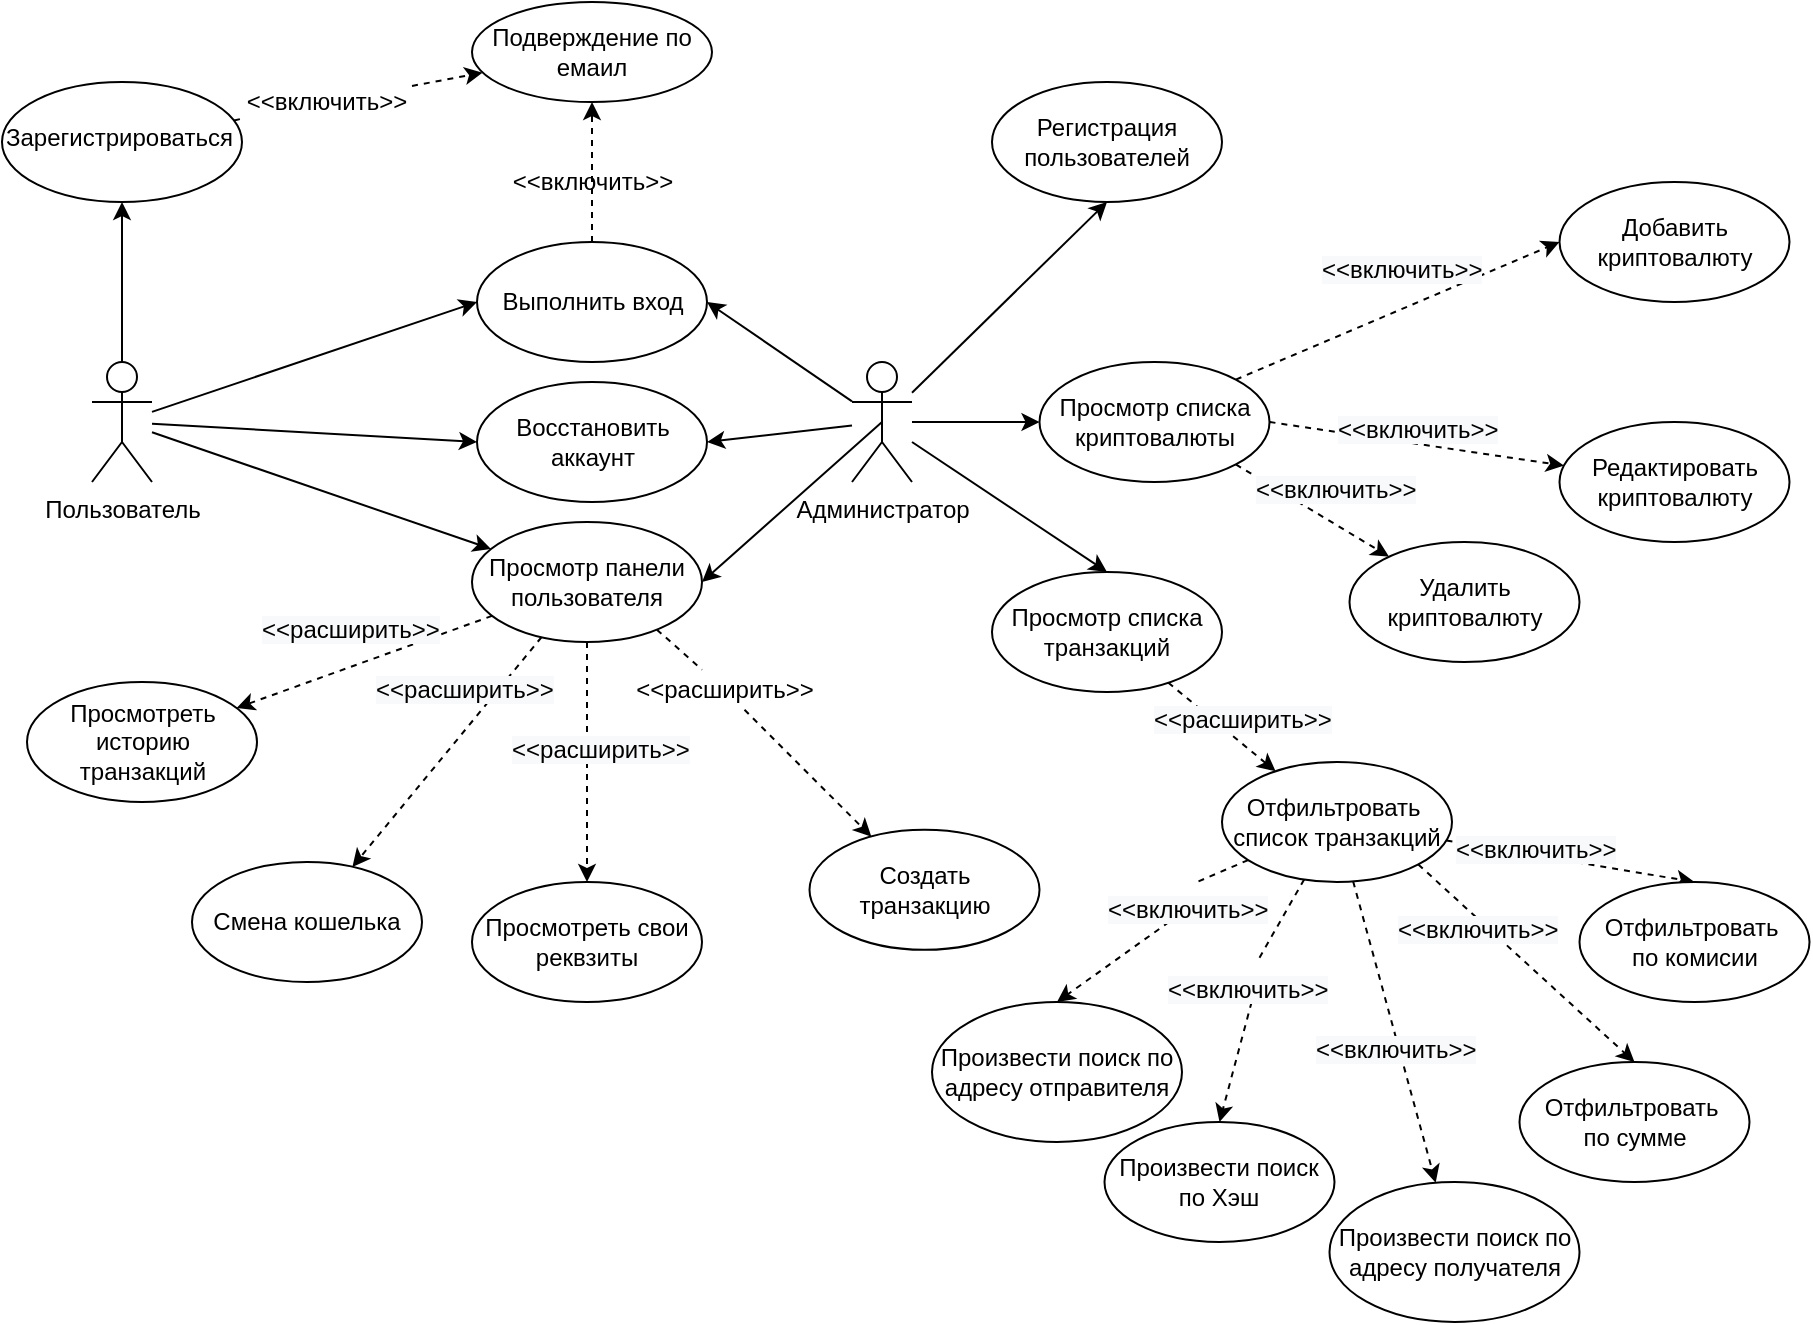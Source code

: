 <mxfile version="19.0.0" type="device"><diagram id="E-o3Zvo1BFRVmq6ydWoK" name="Page-1"><mxGraphModel dx="408" dy="370" grid="1" gridSize="10" guides="1" tooltips="1" connect="1" arrows="1" fold="1" page="1" pageScale="1" pageWidth="827" pageHeight="1169" math="0" shadow="0"><root><mxCell id="0"/><mxCell id="1" parent="0"/><mxCell id="gC3D06uB03Yzg-YroKgv-25" value="" style="edgeStyle=none;orthogonalLoop=1;jettySize=auto;html=1;strokeWidth=1;" parent="1" source="gC3D06uB03Yzg-YroKgv-1" target="gC3D06uB03Yzg-YroKgv-24" edge="1"><mxGeometry relative="1" as="geometry"/></mxCell><mxCell id="gC3D06uB03Yzg-YroKgv-29" style="edgeStyle=none;orthogonalLoop=1;jettySize=auto;html=1;entryX=0;entryY=0.5;entryDx=0;entryDy=0;strokeWidth=1;" parent="1" source="gC3D06uB03Yzg-YroKgv-1" target="gC3D06uB03Yzg-YroKgv-3" edge="1"><mxGeometry relative="1" as="geometry"/></mxCell><mxCell id="gC3D06uB03Yzg-YroKgv-31" style="edgeStyle=none;orthogonalLoop=1;jettySize=auto;html=1;strokeWidth=1;" parent="1" source="gC3D06uB03Yzg-YroKgv-1" target="gC3D06uB03Yzg-YroKgv-12" edge="1"><mxGeometry relative="1" as="geometry"/></mxCell><mxCell id="YKgdckQGA0ZlOExgWlBM-35" style="edgeStyle=none;rounded=0;jumpStyle=none;jumpSize=0;orthogonalLoop=1;jettySize=auto;html=1;entryX=0;entryY=0.5;entryDx=0;entryDy=0;startArrow=none;startFill=0;endArrow=classic;endFill=1;strokeWidth=1;" edge="1" parent="1" source="gC3D06uB03Yzg-YroKgv-1" target="YKgdckQGA0ZlOExgWlBM-33"><mxGeometry relative="1" as="geometry"/></mxCell><mxCell id="gC3D06uB03Yzg-YroKgv-1" value="Пользователь" style="shape=umlActor;verticalLabelPosition=bottom;verticalAlign=top;html=1;outlineConnect=0;" parent="1" vertex="1"><mxGeometry x="90" y="190" width="30" height="60" as="geometry"/></mxCell><mxCell id="gC3D06uB03Yzg-YroKgv-30" style="edgeStyle=none;orthogonalLoop=1;jettySize=auto;html=1;entryX=1;entryY=0.5;entryDx=0;entryDy=0;strokeWidth=1;" parent="1" source="gC3D06uB03Yzg-YroKgv-2" target="gC3D06uB03Yzg-YroKgv-3" edge="1"><mxGeometry relative="1" as="geometry"/></mxCell><mxCell id="gC3D06uB03Yzg-YroKgv-32" style="edgeStyle=none;orthogonalLoop=1;jettySize=auto;html=1;exitX=0.5;exitY=0.5;exitDx=0;exitDy=0;exitPerimeter=0;entryX=1;entryY=0.5;entryDx=0;entryDy=0;strokeWidth=1;" parent="1" source="gC3D06uB03Yzg-YroKgv-2" target="gC3D06uB03Yzg-YroKgv-12" edge="1"><mxGeometry relative="1" as="geometry"/></mxCell><mxCell id="gC3D06uB03Yzg-YroKgv-34" style="edgeStyle=none;orthogonalLoop=1;jettySize=auto;html=1;entryX=0;entryY=0.5;entryDx=0;entryDy=0;strokeWidth=1;" parent="1" source="gC3D06uB03Yzg-YroKgv-2" target="gC3D06uB03Yzg-YroKgv-33" edge="1"><mxGeometry relative="1" as="geometry"/></mxCell><mxCell id="YKgdckQGA0ZlOExgWlBM-3" style="rounded=0;jumpStyle=none;jumpSize=0;orthogonalLoop=1;jettySize=auto;html=1;entryX=0.5;entryY=1;entryDx=0;entryDy=0;startArrow=none;startFill=0;endArrow=classic;endFill=1;strokeWidth=1;" edge="1" parent="1" source="gC3D06uB03Yzg-YroKgv-2" target="YKgdckQGA0ZlOExgWlBM-1"><mxGeometry relative="1" as="geometry"/></mxCell><mxCell id="YKgdckQGA0ZlOExgWlBM-6" style="edgeStyle=none;rounded=0;jumpStyle=none;jumpSize=0;orthogonalLoop=1;jettySize=auto;html=1;entryX=0.5;entryY=0;entryDx=0;entryDy=0;startArrow=none;startFill=0;endArrow=classic;endFill=1;strokeWidth=1;" edge="1" parent="1" source="gC3D06uB03Yzg-YroKgv-2" target="YKgdckQGA0ZlOExgWlBM-5"><mxGeometry relative="1" as="geometry"/></mxCell><mxCell id="YKgdckQGA0ZlOExgWlBM-34" style="edgeStyle=none;rounded=0;jumpStyle=none;jumpSize=0;orthogonalLoop=1;jettySize=auto;html=1;entryX=1;entryY=0.5;entryDx=0;entryDy=0;startArrow=none;startFill=0;endArrow=classic;endFill=1;strokeWidth=1;" edge="1" parent="1" source="gC3D06uB03Yzg-YroKgv-2" target="YKgdckQGA0ZlOExgWlBM-33"><mxGeometry relative="1" as="geometry"/></mxCell><mxCell id="gC3D06uB03Yzg-YroKgv-2" value="Администратор&lt;br&gt;" style="shape=umlActor;verticalLabelPosition=bottom;verticalAlign=top;html=1;outlineConnect=0;" parent="1" vertex="1"><mxGeometry x="470" y="190" width="30" height="60" as="geometry"/></mxCell><mxCell id="gC3D06uB03Yzg-YroKgv-5" value="" style="edgeStyle=orthogonalEdgeStyle;orthogonalLoop=1;jettySize=auto;html=1;rounded=0;dashed=1;" parent="1" source="gC3D06uB03Yzg-YroKgv-3" target="gC3D06uB03Yzg-YroKgv-4" edge="1"><mxGeometry relative="1" as="geometry"/></mxCell><mxCell id="gC3D06uB03Yzg-YroKgv-3" value="Выполнить вход" style="ellipse;whiteSpace=wrap;html=1;" parent="1" vertex="1"><mxGeometry x="282.5" y="130" width="115" height="60" as="geometry"/></mxCell><mxCell id="gC3D06uB03Yzg-YroKgv-4" value="Подверждение по емаил" style="ellipse;whiteSpace=wrap;html=1;" parent="1" vertex="1"><mxGeometry x="280" y="10" width="120" height="50" as="geometry"/></mxCell><mxCell id="gC3D06uB03Yzg-YroKgv-6" value="&amp;lt;&amp;lt;включить&amp;gt;&amp;gt;" style="text;html=1;strokeColor=none;fillColor=none;align=center;verticalAlign=middle;whiteSpace=wrap;rounded=0;" parent="1" vertex="1"><mxGeometry x="297.5" y="90" width="85" height="20" as="geometry"/></mxCell><mxCell id="gC3D06uB03Yzg-YroKgv-7" value="Создать транзакцию" style="ellipse;whiteSpace=wrap;html=1;" parent="1" vertex="1"><mxGeometry x="448.75" y="423.91" width="115" height="60" as="geometry"/></mxCell><mxCell id="gC3D06uB03Yzg-YroKgv-8" value="Просмотреть историю транзакций" style="ellipse;whiteSpace=wrap;html=1;" parent="1" vertex="1"><mxGeometry x="57.5" y="350" width="115" height="60" as="geometry"/></mxCell><mxCell id="gC3D06uB03Yzg-YroKgv-9" value="Просмотреть свои реквзиты" style="ellipse;whiteSpace=wrap;html=1;" parent="1" vertex="1"><mxGeometry x="280" y="450" width="115" height="60" as="geometry"/></mxCell><mxCell id="gC3D06uB03Yzg-YroKgv-11" value="Смена кошелька" style="ellipse;whiteSpace=wrap;html=1;" parent="1" vertex="1"><mxGeometry x="140" y="440" width="115" height="60" as="geometry"/></mxCell><mxCell id="gC3D06uB03Yzg-YroKgv-13" style="edgeStyle=orthogonalEdgeStyle;rounded=0;orthogonalLoop=1;jettySize=auto;html=1;dashed=1;" parent="1" source="gC3D06uB03Yzg-YroKgv-12" target="gC3D06uB03Yzg-YroKgv-9" edge="1"><mxGeometry relative="1" as="geometry"/></mxCell><mxCell id="gC3D06uB03Yzg-YroKgv-15" style="rounded=0;orthogonalLoop=1;jettySize=auto;html=1;dashed=1;startArrow=none;" parent="1" source="gC3D06uB03Yzg-YroKgv-20" target="gC3D06uB03Yzg-YroKgv-7" edge="1"><mxGeometry relative="1" as="geometry"/></mxCell><mxCell id="gC3D06uB03Yzg-YroKgv-16" style="rounded=0;orthogonalLoop=1;jettySize=auto;html=1;dashed=1;" parent="1" source="gC3D06uB03Yzg-YroKgv-12" target="gC3D06uB03Yzg-YroKgv-8" edge="1"><mxGeometry relative="1" as="geometry"/></mxCell><mxCell id="gC3D06uB03Yzg-YroKgv-19" style="edgeStyle=none;orthogonalLoop=1;jettySize=auto;html=1;dashed=1;strokeWidth=1;" parent="1" source="gC3D06uB03Yzg-YroKgv-12" target="gC3D06uB03Yzg-YroKgv-11" edge="1"><mxGeometry relative="1" as="geometry"/></mxCell><mxCell id="gC3D06uB03Yzg-YroKgv-12" value="Просмотр панели пользователя" style="ellipse;whiteSpace=wrap;html=1;" parent="1" vertex="1"><mxGeometry x="280" y="270" width="115" height="60" as="geometry"/></mxCell><mxCell id="gC3D06uB03Yzg-YroKgv-21" value="&lt;span style=&quot;color: rgb(0, 0, 0); font-family: Helvetica; font-size: 12px; font-style: normal; font-variant-ligatures: normal; font-variant-caps: normal; font-weight: 400; letter-spacing: normal; orphans: 2; text-align: center; text-indent: 0px; text-transform: none; widows: 2; word-spacing: 0px; -webkit-text-stroke-width: 0px; background-color: rgb(248, 249, 250); text-decoration-thickness: initial; text-decoration-style: initial; text-decoration-color: initial; float: none; display: inline !important;&quot;&gt;&amp;lt;&amp;lt;расширить&amp;gt;&amp;gt;&lt;/span&gt;" style="text;whiteSpace=wrap;html=1;" parent="1" vertex="1"><mxGeometry x="297.5" y="370" width="110" height="30" as="geometry"/></mxCell><mxCell id="gC3D06uB03Yzg-YroKgv-22" value="&lt;span style=&quot;color: rgb(0, 0, 0); font-family: Helvetica; font-size: 12px; font-style: normal; font-variant-ligatures: normal; font-variant-caps: normal; font-weight: 400; letter-spacing: normal; orphans: 2; text-align: center; text-indent: 0px; text-transform: none; widows: 2; word-spacing: 0px; -webkit-text-stroke-width: 0px; background-color: rgb(248, 249, 250); text-decoration-thickness: initial; text-decoration-style: initial; text-decoration-color: initial; float: none; display: inline !important;&quot;&gt;&amp;lt;&amp;lt;расширить&amp;gt;&amp;gt;&lt;/span&gt;" style="text;whiteSpace=wrap;html=1;" parent="1" vertex="1"><mxGeometry x="230" y="340" width="110" height="30" as="geometry"/></mxCell><mxCell id="gC3D06uB03Yzg-YroKgv-23" value="&lt;span style=&quot;color: rgb(0, 0, 0); font-family: Helvetica; font-size: 12px; font-style: normal; font-variant-ligatures: normal; font-variant-caps: normal; font-weight: 400; letter-spacing: normal; orphans: 2; text-align: center; text-indent: 0px; text-transform: none; widows: 2; word-spacing: 0px; -webkit-text-stroke-width: 0px; background-color: rgb(248, 249, 250); text-decoration-thickness: initial; text-decoration-style: initial; text-decoration-color: initial; float: none; display: inline !important;&quot;&gt;&amp;lt;&amp;lt;расширить&amp;gt;&amp;gt;&lt;/span&gt;" style="text;whiteSpace=wrap;html=1;" parent="1" vertex="1"><mxGeometry x="172.5" y="310" width="110" height="30" as="geometry"/></mxCell><mxCell id="gC3D06uB03Yzg-YroKgv-26" style="edgeStyle=none;orthogonalLoop=1;jettySize=auto;html=1;strokeWidth=1;dashed=1;startArrow=none;" parent="1" source="gC3D06uB03Yzg-YroKgv-27" target="gC3D06uB03Yzg-YroKgv-4" edge="1"><mxGeometry relative="1" as="geometry"/></mxCell><mxCell id="gC3D06uB03Yzg-YroKgv-24" value="&lt;div style=&quot;text-align: justify;&quot;&gt;&lt;span style=&quot;background-color: initial;&quot;&gt;&lt;br&gt;&lt;/span&gt;&lt;/div&gt;&lt;div style=&quot;text-align: justify;&quot;&gt;&lt;span style=&quot;background-color: initial;&quot;&gt;Зарегистрироваться&lt;/span&gt;&lt;/div&gt;" style="ellipse;whiteSpace=wrap;html=1;verticalAlign=top;align=left;" parent="1" vertex="1"><mxGeometry x="45" y="50" width="120" height="60" as="geometry"/></mxCell><mxCell id="gC3D06uB03Yzg-YroKgv-27" value="&amp;lt;&amp;lt;включить&amp;gt;&amp;gt;" style="text;html=1;strokeColor=none;fillColor=none;align=center;verticalAlign=middle;whiteSpace=wrap;rounded=0;" parent="1" vertex="1"><mxGeometry x="165" y="50" width="85" height="20" as="geometry"/></mxCell><mxCell id="gC3D06uB03Yzg-YroKgv-28" value="" style="edgeStyle=none;orthogonalLoop=1;jettySize=auto;html=1;strokeWidth=1;dashed=1;endArrow=none;" parent="1" source="gC3D06uB03Yzg-YroKgv-24" target="gC3D06uB03Yzg-YroKgv-27" edge="1"><mxGeometry relative="1" as="geometry"><mxPoint x="161.069" y="69.32" as="sourcePoint"/><mxPoint x="285.397" y="45.363" as="targetPoint"/></mxGeometry></mxCell><mxCell id="gC3D06uB03Yzg-YroKgv-43" style="edgeStyle=none;orthogonalLoop=1;jettySize=auto;html=1;exitX=1;exitY=1;exitDx=0;exitDy=0;dashed=1;strokeWidth=1;" parent="1" source="gC3D06uB03Yzg-YroKgv-33" target="gC3D06uB03Yzg-YroKgv-39" edge="1"><mxGeometry relative="1" as="geometry"><mxPoint x="626.471" y="265.882" as="targetPoint"/></mxGeometry></mxCell><mxCell id="gC3D06uB03Yzg-YroKgv-55" style="edgeStyle=none;orthogonalLoop=1;jettySize=auto;html=1;exitX=1;exitY=0;exitDx=0;exitDy=0;entryX=0;entryY=0.5;entryDx=0;entryDy=0;dashed=1;strokeWidth=1;" parent="1" source="gC3D06uB03Yzg-YroKgv-33" target="gC3D06uB03Yzg-YroKgv-36" edge="1"><mxGeometry relative="1" as="geometry"/></mxCell><mxCell id="gC3D06uB03Yzg-YroKgv-56" style="edgeStyle=none;orthogonalLoop=1;jettySize=auto;html=1;exitX=1;exitY=0.5;exitDx=0;exitDy=0;dashed=1;strokeWidth=1;" parent="1" source="gC3D06uB03Yzg-YroKgv-33" target="gC3D06uB03Yzg-YroKgv-38" edge="1"><mxGeometry relative="1" as="geometry"/></mxCell><mxCell id="gC3D06uB03Yzg-YroKgv-33" value="Просмотр списка криптовалюты" style="ellipse;whiteSpace=wrap;html=1;" parent="1" vertex="1"><mxGeometry x="563.75" y="190" width="115" height="60" as="geometry"/></mxCell><mxCell id="gC3D06uB03Yzg-YroKgv-20" value="&amp;lt;&amp;lt;расширить&amp;gt;&amp;gt;" style="text;html=1;strokeColor=none;fillColor=none;align=center;verticalAlign=middle;whiteSpace=wrap;rounded=0;" parent="1" vertex="1"><mxGeometry x="363.75" y="343.91" width="85" height="20" as="geometry"/></mxCell><mxCell id="gC3D06uB03Yzg-YroKgv-35" value="" style="rounded=0;orthogonalLoop=1;jettySize=auto;html=1;dashed=1;endArrow=none;exitX=0.804;exitY=0.897;exitDx=0;exitDy=0;exitPerimeter=0;" parent="1" source="gC3D06uB03Yzg-YroKgv-12" target="gC3D06uB03Yzg-YroKgv-20" edge="1"><mxGeometry relative="1" as="geometry"><mxPoint x="347.144" y="299.997" as="sourcePoint"/><mxPoint x="478.843" y="427.537" as="targetPoint"/></mxGeometry></mxCell><mxCell id="gC3D06uB03Yzg-YroKgv-36" value="Добавить криптовалюту" style="ellipse;whiteSpace=wrap;html=1;" parent="1" vertex="1"><mxGeometry x="823.75" y="100" width="115" height="60" as="geometry"/></mxCell><mxCell id="gC3D06uB03Yzg-YroKgv-38" value="Редактировать криптовалюту" style="ellipse;whiteSpace=wrap;html=1;" parent="1" vertex="1"><mxGeometry x="823.75" y="220" width="115" height="60" as="geometry"/></mxCell><mxCell id="gC3D06uB03Yzg-YroKgv-39" value="Удалить криптовалюту" style="ellipse;whiteSpace=wrap;html=1;" parent="1" vertex="1"><mxGeometry x="718.75" y="280" width="115" height="60" as="geometry"/></mxCell><mxCell id="gC3D06uB03Yzg-YroKgv-52" value="&lt;span style=&quot;color: rgb(0, 0, 0); font-family: Helvetica; font-size: 12px; font-style: normal; font-variant-ligatures: normal; font-variant-caps: normal; font-weight: 400; letter-spacing: normal; orphans: 2; text-align: center; text-indent: 0px; text-transform: none; widows: 2; word-spacing: 0px; -webkit-text-stroke-width: 0px; background-color: rgb(248, 249, 250); text-decoration-thickness: initial; text-decoration-style: initial; text-decoration-color: initial; float: none; display: inline !important;&quot;&gt;&amp;lt;&amp;lt;включить&amp;gt;&amp;gt;&lt;/span&gt;" style="text;whiteSpace=wrap;html=1;" parent="1" vertex="1"><mxGeometry x="670" y="240" width="92.5" height="20" as="geometry"/></mxCell><mxCell id="gC3D06uB03Yzg-YroKgv-57" value="&lt;span style=&quot;color: rgb(0, 0, 0); font-family: Helvetica; font-size: 12px; font-style: normal; font-variant-ligatures: normal; font-variant-caps: normal; font-weight: 400; letter-spacing: normal; orphans: 2; text-align: center; text-indent: 0px; text-transform: none; widows: 2; word-spacing: 0px; -webkit-text-stroke-width: 0px; background-color: rgb(248, 249, 250); text-decoration-thickness: initial; text-decoration-style: initial; text-decoration-color: initial; float: none; display: inline !important;&quot;&gt;&amp;lt;&amp;lt;включить&amp;gt;&amp;gt;&lt;/span&gt;" style="text;whiteSpace=wrap;html=1;" parent="1" vertex="1"><mxGeometry x="711.25" y="210" width="92.5" height="30" as="geometry"/></mxCell><mxCell id="gC3D06uB03Yzg-YroKgv-59" value="&lt;span style=&quot;color: rgb(0, 0, 0); font-family: Helvetica; font-size: 12px; font-style: normal; font-variant-ligatures: normal; font-variant-caps: normal; font-weight: 400; letter-spacing: normal; orphans: 2; text-align: center; text-indent: 0px; text-transform: none; widows: 2; word-spacing: 0px; -webkit-text-stroke-width: 0px; background-color: rgb(248, 249, 250); text-decoration-thickness: initial; text-decoration-style: initial; text-decoration-color: initial; float: none; display: inline !important;&quot;&gt;&amp;lt;&amp;lt;включить&amp;gt;&amp;gt;&lt;/span&gt;" style="text;whiteSpace=wrap;html=1;" parent="1" vertex="1"><mxGeometry x="702.5" y="130" width="110" height="30" as="geometry"/></mxCell><mxCell id="YKgdckQGA0ZlOExgWlBM-1" value="Регистрация пользователей" style="ellipse;whiteSpace=wrap;html=1;" vertex="1" parent="1"><mxGeometry x="540" y="50" width="115" height="60" as="geometry"/></mxCell><mxCell id="YKgdckQGA0ZlOExgWlBM-9" style="edgeStyle=none;rounded=0;jumpStyle=none;jumpSize=0;orthogonalLoop=1;jettySize=auto;html=1;startArrow=none;startFill=0;endArrow=classic;endFill=1;strokeWidth=1;dashed=1;" edge="1" parent="1" source="YKgdckQGA0ZlOExgWlBM-5" target="YKgdckQGA0ZlOExgWlBM-8"><mxGeometry relative="1" as="geometry"/></mxCell><mxCell id="YKgdckQGA0ZlOExgWlBM-5" value="Просмотр списка транзакций" style="ellipse;whiteSpace=wrap;html=1;" vertex="1" parent="1"><mxGeometry x="540" y="295" width="115" height="60" as="geometry"/></mxCell><mxCell id="YKgdckQGA0ZlOExgWlBM-13" style="edgeStyle=none;rounded=0;jumpStyle=none;jumpSize=0;orthogonalLoop=1;jettySize=auto;html=1;entryX=0.5;entryY=0;entryDx=0;entryDy=0;dashed=1;startArrow=none;startFill=0;endArrow=classic;endFill=1;strokeWidth=1;" edge="1" parent="1" source="YKgdckQGA0ZlOExgWlBM-14" target="YKgdckQGA0ZlOExgWlBM-10"><mxGeometry relative="1" as="geometry"/></mxCell><mxCell id="YKgdckQGA0ZlOExgWlBM-18" style="edgeStyle=none;rounded=0;jumpStyle=none;jumpSize=0;orthogonalLoop=1;jettySize=auto;html=1;entryX=0.5;entryY=0;entryDx=0;entryDy=0;dashed=1;startArrow=none;startFill=0;endArrow=classic;endFill=1;strokeWidth=1;" edge="1" parent="1" source="YKgdckQGA0ZlOExgWlBM-8" target="YKgdckQGA0ZlOExgWlBM-17"><mxGeometry relative="1" as="geometry"/></mxCell><mxCell id="YKgdckQGA0ZlOExgWlBM-22" style="edgeStyle=none;rounded=0;jumpStyle=none;jumpSize=0;orthogonalLoop=1;jettySize=auto;html=1;entryX=0.5;entryY=0;entryDx=0;entryDy=0;dashed=1;startArrow=none;startFill=0;endArrow=classic;endFill=1;strokeWidth=1;" edge="1" parent="1" source="YKgdckQGA0ZlOExgWlBM-25" target="YKgdckQGA0ZlOExgWlBM-21"><mxGeometry relative="1" as="geometry"/></mxCell><mxCell id="YKgdckQGA0ZlOExgWlBM-31" style="edgeStyle=none;rounded=0;jumpStyle=none;jumpSize=0;orthogonalLoop=1;jettySize=auto;html=1;dashed=1;startArrow=none;startFill=0;endArrow=classic;endFill=1;strokeWidth=1;" edge="1" parent="1" source="YKgdckQGA0ZlOExgWlBM-8" target="YKgdckQGA0ZlOExgWlBM-29"><mxGeometry relative="1" as="geometry"/></mxCell><mxCell id="YKgdckQGA0ZlOExgWlBM-8" value="Отфильтровать&amp;nbsp;&lt;br&gt;список транзакций" style="ellipse;whiteSpace=wrap;html=1;" vertex="1" parent="1"><mxGeometry x="655" y="390" width="115" height="60" as="geometry"/></mxCell><mxCell id="YKgdckQGA0ZlOExgWlBM-10" value="Произвести поиск по адресу отправителя" style="ellipse;whiteSpace=wrap;html=1;" vertex="1" parent="1"><mxGeometry x="510" y="510" width="125" height="70" as="geometry"/></mxCell><mxCell id="YKgdckQGA0ZlOExgWlBM-11" value="Отфильтровать&amp;nbsp;&lt;br&gt;по сумме" style="ellipse;whiteSpace=wrap;html=1;" vertex="1" parent="1"><mxGeometry x="803.75" y="540" width="115" height="60" as="geometry"/></mxCell><mxCell id="YKgdckQGA0ZlOExgWlBM-12" value="&lt;span style=&quot;color: rgb(0, 0, 0); font-family: Helvetica; font-size: 12px; font-style: normal; font-variant-ligatures: normal; font-variant-caps: normal; font-weight: 400; letter-spacing: normal; orphans: 2; text-align: center; text-indent: 0px; text-transform: none; widows: 2; word-spacing: 0px; -webkit-text-stroke-width: 0px; background-color: rgb(248, 249, 250); text-decoration-thickness: initial; text-decoration-style: initial; text-decoration-color: initial; float: none; display: inline !important;&quot;&gt;&amp;lt;&amp;lt;расширить&amp;gt;&amp;gt;&lt;/span&gt;" style="text;whiteSpace=wrap;html=1;" vertex="1" parent="1"><mxGeometry x="618.75" y="355" width="92.5" height="20" as="geometry"/></mxCell><mxCell id="YKgdckQGA0ZlOExgWlBM-15" style="edgeStyle=none;rounded=0;jumpStyle=none;jumpSize=0;orthogonalLoop=1;jettySize=auto;html=1;entryX=0.5;entryY=0;entryDx=0;entryDy=0;dashed=1;startArrow=none;startFill=0;endArrow=classic;endFill=1;strokeWidth=1;exitX=1;exitY=1;exitDx=0;exitDy=0;" edge="1" parent="1" source="YKgdckQGA0ZlOExgWlBM-8" target="YKgdckQGA0ZlOExgWlBM-11"><mxGeometry relative="1" as="geometry"><mxPoint x="692.514" y="455.598" as="sourcePoint"/><mxPoint x="647.5" y="493.91" as="targetPoint"/></mxGeometry></mxCell><mxCell id="YKgdckQGA0ZlOExgWlBM-16" value="&lt;span style=&quot;color: rgb(0, 0, 0); font-family: Helvetica; font-size: 12px; font-style: normal; font-variant-ligatures: normal; font-variant-caps: normal; font-weight: 400; letter-spacing: normal; orphans: 2; text-align: center; text-indent: 0px; text-transform: none; widows: 2; word-spacing: 0px; -webkit-text-stroke-width: 0px; background-color: rgb(248, 249, 250); text-decoration-thickness: initial; text-decoration-style: initial; text-decoration-color: initial; float: none; display: inline !important;&quot;&gt;&amp;lt;&amp;lt;включить&amp;gt;&amp;gt;&lt;/span&gt;" style="text;whiteSpace=wrap;html=1;" vertex="1" parent="1"><mxGeometry x="741.25" y="460.0" width="92.5" height="20" as="geometry"/></mxCell><mxCell id="YKgdckQGA0ZlOExgWlBM-17" value="Отфильтровать&amp;nbsp;&lt;br&gt;по комисии" style="ellipse;whiteSpace=wrap;html=1;" vertex="1" parent="1"><mxGeometry x="833.75" y="450" width="115" height="60" as="geometry"/></mxCell><mxCell id="YKgdckQGA0ZlOExgWlBM-19" value="&lt;span style=&quot;color: rgb(0, 0, 0); font-family: Helvetica; font-size: 12px; font-style: normal; font-variant-ligatures: normal; font-variant-caps: normal; font-weight: 400; letter-spacing: normal; orphans: 2; text-align: center; text-indent: 0px; text-transform: none; widows: 2; word-spacing: 0px; -webkit-text-stroke-width: 0px; background-color: rgb(248, 249, 250); text-decoration-thickness: initial; text-decoration-style: initial; text-decoration-color: initial; float: none; display: inline !important;&quot;&gt;&amp;lt;&amp;lt;включить&amp;gt;&amp;gt;&lt;/span&gt;" style="text;whiteSpace=wrap;html=1;" vertex="1" parent="1"><mxGeometry x="770" y="420.0" width="92.5" height="20" as="geometry"/></mxCell><mxCell id="YKgdckQGA0ZlOExgWlBM-21" value="Произвести поиск по Хэш" style="ellipse;whiteSpace=wrap;html=1;" vertex="1" parent="1"><mxGeometry x="596.25" y="570" width="115" height="60" as="geometry"/></mxCell><mxCell id="YKgdckQGA0ZlOExgWlBM-14" value="&lt;span style=&quot;color: rgb(0, 0, 0); font-family: Helvetica; font-size: 12px; font-style: normal; font-variant-ligatures: normal; font-variant-caps: normal; font-weight: 400; letter-spacing: normal; orphans: 2; text-align: center; text-indent: 0px; text-transform: none; widows: 2; word-spacing: 0px; -webkit-text-stroke-width: 0px; background-color: rgb(248, 249, 250); text-decoration-thickness: initial; text-decoration-style: initial; text-decoration-color: initial; float: none; display: inline !important;&quot;&gt;&amp;lt;&amp;lt;включить&amp;gt;&amp;gt;&lt;/span&gt;" style="text;whiteSpace=wrap;html=1;" vertex="1" parent="1"><mxGeometry x="596.25" y="450.0" width="92.5" height="20" as="geometry"/></mxCell><mxCell id="YKgdckQGA0ZlOExgWlBM-23" value="" style="edgeStyle=none;rounded=0;jumpStyle=none;jumpSize=0;orthogonalLoop=1;jettySize=auto;html=1;entryX=0.5;entryY=0;entryDx=0;entryDy=0;dashed=1;startArrow=none;startFill=0;endArrow=none;endFill=1;strokeWidth=1;" edge="1" parent="1" source="YKgdckQGA0ZlOExgWlBM-8" target="YKgdckQGA0ZlOExgWlBM-14"><mxGeometry relative="1" as="geometry"><mxPoint x="677.062" y="443.625" as="sourcePoint"/><mxPoint x="577.5" y="510" as="targetPoint"/></mxGeometry></mxCell><mxCell id="YKgdckQGA0ZlOExgWlBM-25" value="&lt;span style=&quot;color: rgb(0, 0, 0); font-family: Helvetica; font-size: 12px; font-style: normal; font-variant-ligatures: normal; font-variant-caps: normal; font-weight: 400; letter-spacing: normal; orphans: 2; text-align: center; text-indent: 0px; text-transform: none; widows: 2; word-spacing: 0px; -webkit-text-stroke-width: 0px; background-color: rgb(248, 249, 250); text-decoration-thickness: initial; text-decoration-style: initial; text-decoration-color: initial; float: none; display: inline !important;&quot;&gt;&amp;lt;&amp;lt;включить&amp;gt;&amp;gt;&lt;/span&gt;" style="text;whiteSpace=wrap;html=1;" vertex="1" parent="1"><mxGeometry x="626.25" y="490.0" width="92.5" height="20" as="geometry"/></mxCell><mxCell id="YKgdckQGA0ZlOExgWlBM-26" value="" style="edgeStyle=none;rounded=0;jumpStyle=none;jumpSize=0;orthogonalLoop=1;jettySize=auto;html=1;entryX=0.5;entryY=0;entryDx=0;entryDy=0;dashed=1;startArrow=none;startFill=0;endArrow=none;endFill=1;strokeWidth=1;" edge="1" parent="1" source="YKgdckQGA0ZlOExgWlBM-8" target="YKgdckQGA0ZlOExgWlBM-25"><mxGeometry relative="1" as="geometry"><mxPoint x="701.153" y="449.41" as="sourcePoint"/><mxPoint x="653.75" y="570" as="targetPoint"/></mxGeometry></mxCell><mxCell id="YKgdckQGA0ZlOExgWlBM-29" value="Произвести поиск по адресу получателя" style="ellipse;whiteSpace=wrap;html=1;" vertex="1" parent="1"><mxGeometry x="708.75" y="600" width="125" height="70" as="geometry"/></mxCell><mxCell id="YKgdckQGA0ZlOExgWlBM-32" value="&lt;span style=&quot;color: rgb(0, 0, 0); font-family: Helvetica; font-size: 12px; font-style: normal; font-variant-ligatures: normal; font-variant-caps: normal; font-weight: 400; letter-spacing: normal; orphans: 2; text-align: center; text-indent: 0px; text-transform: none; widows: 2; word-spacing: 0px; -webkit-text-stroke-width: 0px; background-color: rgb(248, 249, 250); text-decoration-thickness: initial; text-decoration-style: initial; text-decoration-color: initial; float: none; display: inline !important;&quot;&gt;&amp;lt;&amp;lt;включить&amp;gt;&amp;gt;&lt;/span&gt;" style="text;whiteSpace=wrap;html=1;" vertex="1" parent="1"><mxGeometry x="700" y="520" width="92.5" height="20" as="geometry"/></mxCell><mxCell id="YKgdckQGA0ZlOExgWlBM-33" value="Восстановить аккаунт" style="ellipse;whiteSpace=wrap;html=1;" vertex="1" parent="1"><mxGeometry x="282.5" y="200" width="115" height="60" as="geometry"/></mxCell></root></mxGraphModel></diagram></mxfile>